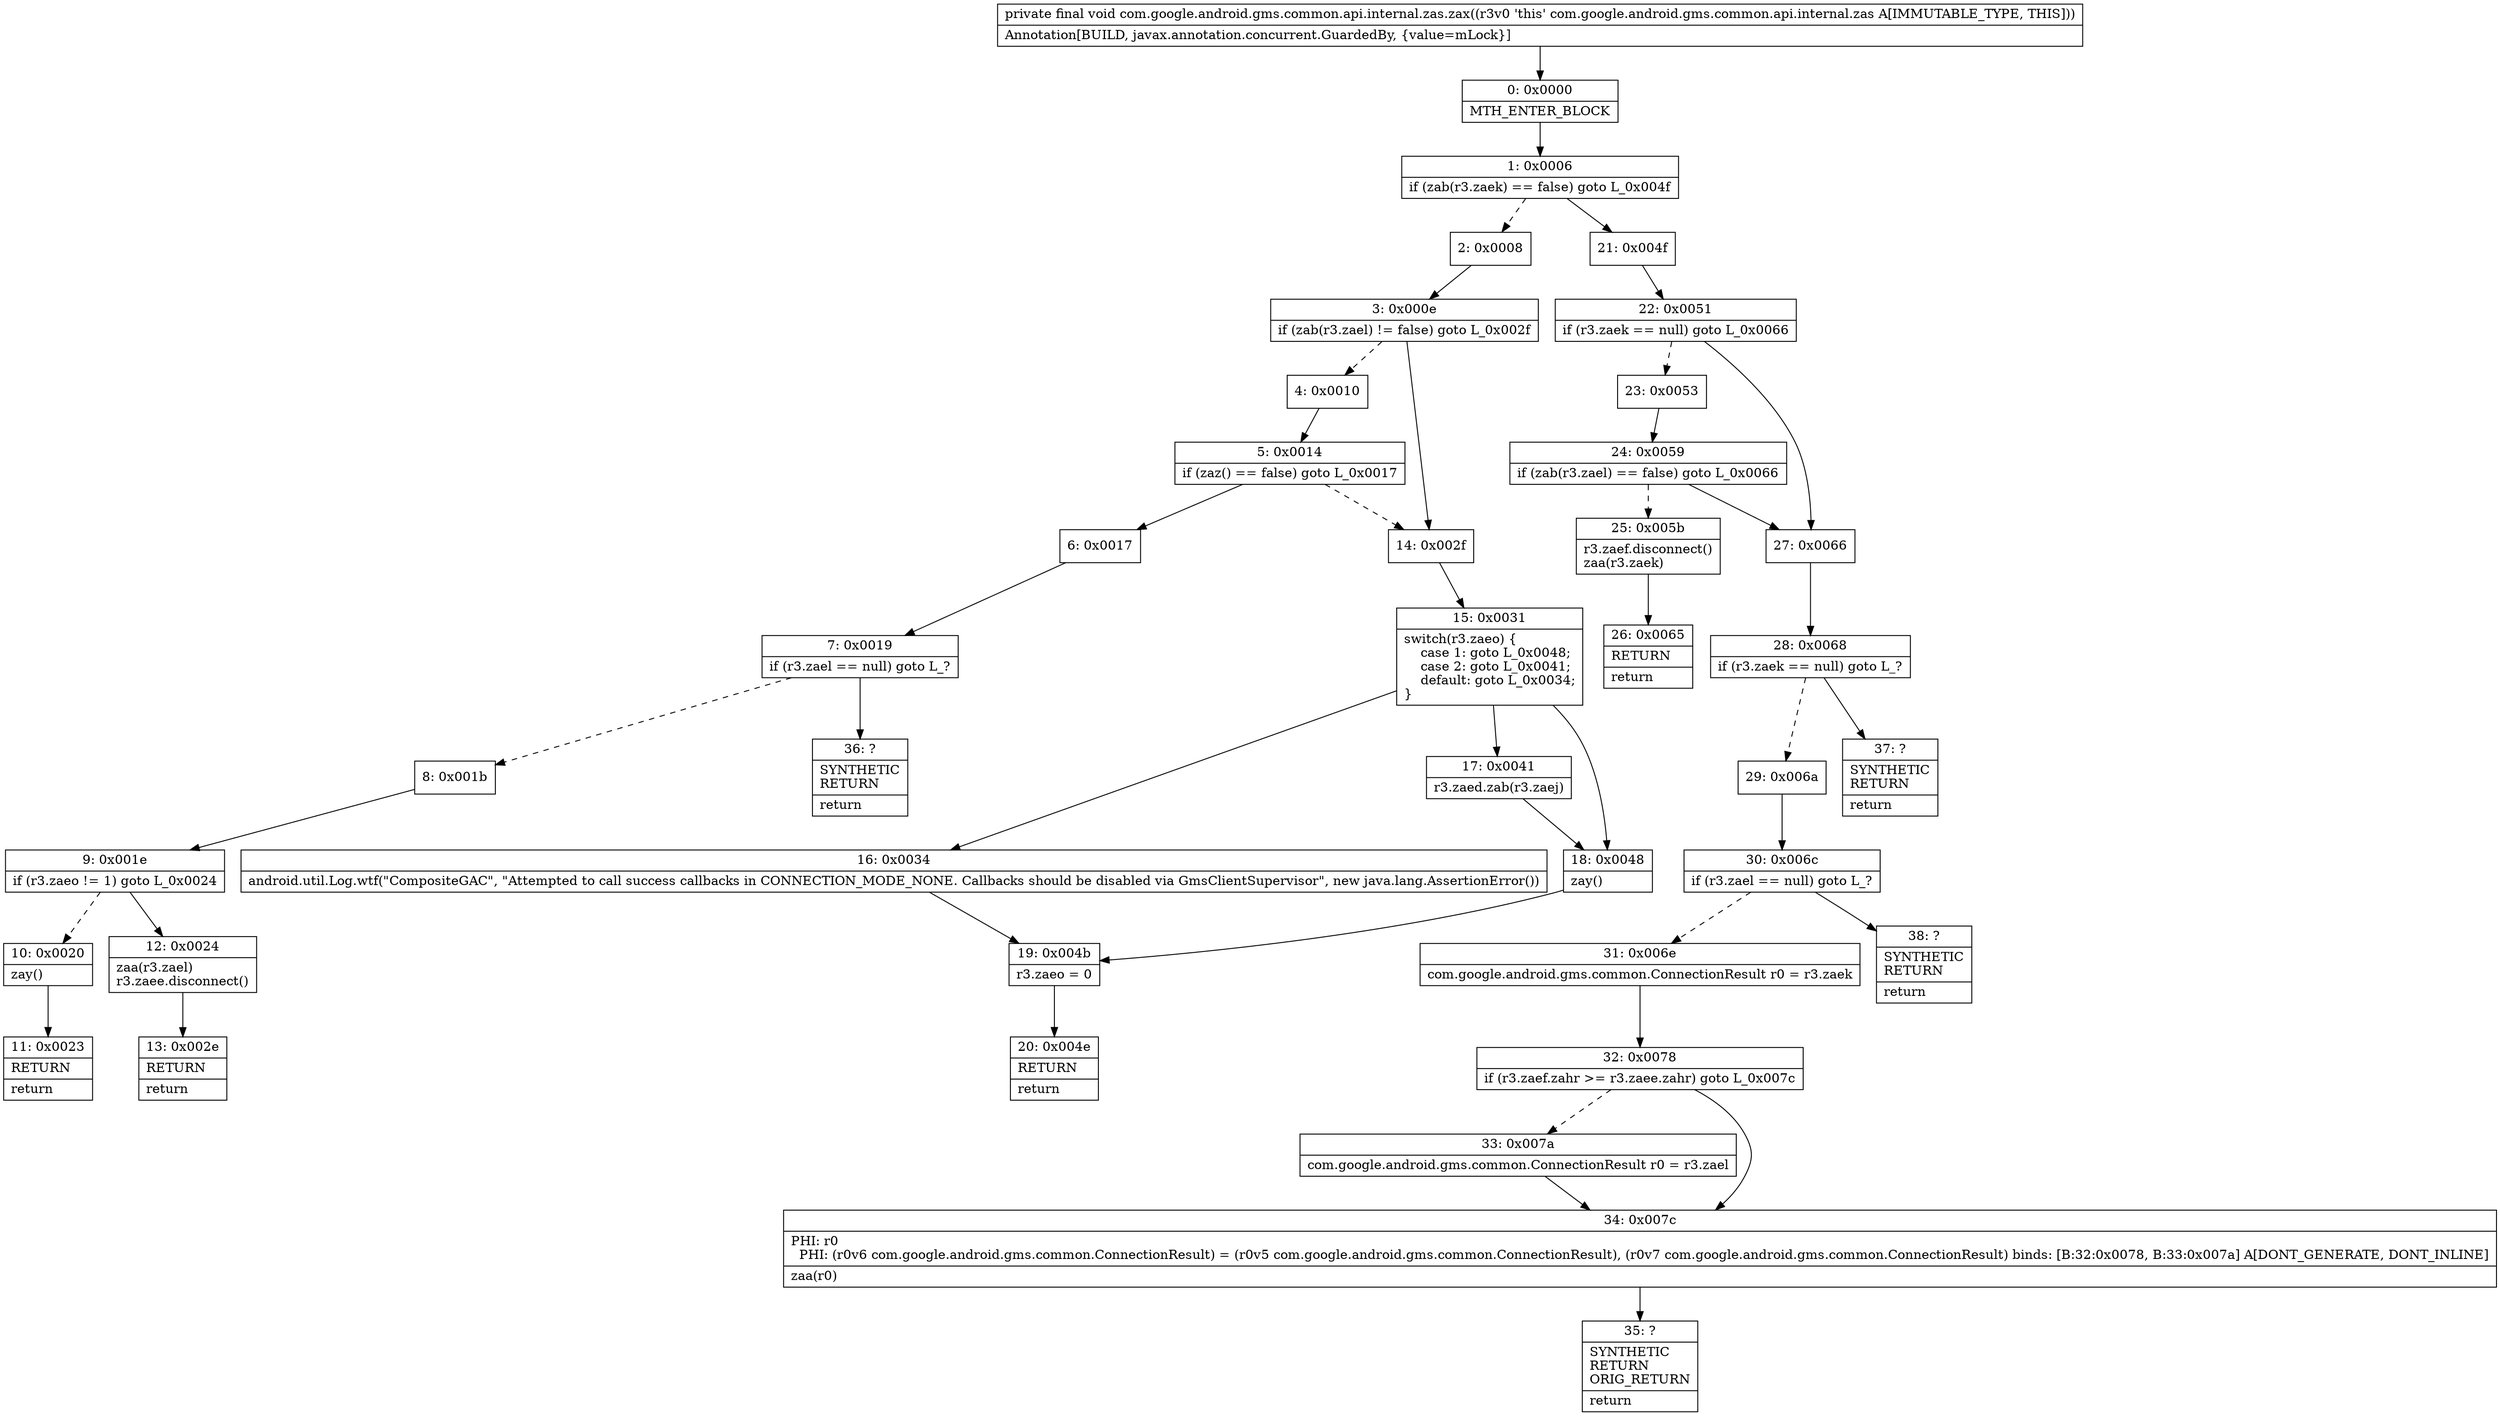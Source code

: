 digraph "CFG forcom.google.android.gms.common.api.internal.zas.zax()V" {
Node_0 [shape=record,label="{0\:\ 0x0000|MTH_ENTER_BLOCK\l}"];
Node_1 [shape=record,label="{1\:\ 0x0006|if (zab(r3.zaek) == false) goto L_0x004f\l}"];
Node_2 [shape=record,label="{2\:\ 0x0008}"];
Node_3 [shape=record,label="{3\:\ 0x000e|if (zab(r3.zael) != false) goto L_0x002f\l}"];
Node_4 [shape=record,label="{4\:\ 0x0010}"];
Node_5 [shape=record,label="{5\:\ 0x0014|if (zaz() == false) goto L_0x0017\l}"];
Node_6 [shape=record,label="{6\:\ 0x0017}"];
Node_7 [shape=record,label="{7\:\ 0x0019|if (r3.zael == null) goto L_?\l}"];
Node_8 [shape=record,label="{8\:\ 0x001b}"];
Node_9 [shape=record,label="{9\:\ 0x001e|if (r3.zaeo != 1) goto L_0x0024\l}"];
Node_10 [shape=record,label="{10\:\ 0x0020|zay()\l}"];
Node_11 [shape=record,label="{11\:\ 0x0023|RETURN\l|return\l}"];
Node_12 [shape=record,label="{12\:\ 0x0024|zaa(r3.zael)\lr3.zaee.disconnect()\l}"];
Node_13 [shape=record,label="{13\:\ 0x002e|RETURN\l|return\l}"];
Node_14 [shape=record,label="{14\:\ 0x002f}"];
Node_15 [shape=record,label="{15\:\ 0x0031|switch(r3.zaeo) \{\l    case 1: goto L_0x0048;\l    case 2: goto L_0x0041;\l    default: goto L_0x0034;\l\}\l}"];
Node_16 [shape=record,label="{16\:\ 0x0034|android.util.Log.wtf(\"CompositeGAC\", \"Attempted to call success callbacks in CONNECTION_MODE_NONE. Callbacks should be disabled via GmsClientSupervisor\", new java.lang.AssertionError())\l}"];
Node_17 [shape=record,label="{17\:\ 0x0041|r3.zaed.zab(r3.zaej)\l}"];
Node_18 [shape=record,label="{18\:\ 0x0048|zay()\l}"];
Node_19 [shape=record,label="{19\:\ 0x004b|r3.zaeo = 0\l}"];
Node_20 [shape=record,label="{20\:\ 0x004e|RETURN\l|return\l}"];
Node_21 [shape=record,label="{21\:\ 0x004f}"];
Node_22 [shape=record,label="{22\:\ 0x0051|if (r3.zaek == null) goto L_0x0066\l}"];
Node_23 [shape=record,label="{23\:\ 0x0053}"];
Node_24 [shape=record,label="{24\:\ 0x0059|if (zab(r3.zael) == false) goto L_0x0066\l}"];
Node_25 [shape=record,label="{25\:\ 0x005b|r3.zaef.disconnect()\lzaa(r3.zaek)\l}"];
Node_26 [shape=record,label="{26\:\ 0x0065|RETURN\l|return\l}"];
Node_27 [shape=record,label="{27\:\ 0x0066}"];
Node_28 [shape=record,label="{28\:\ 0x0068|if (r3.zaek == null) goto L_?\l}"];
Node_29 [shape=record,label="{29\:\ 0x006a}"];
Node_30 [shape=record,label="{30\:\ 0x006c|if (r3.zael == null) goto L_?\l}"];
Node_31 [shape=record,label="{31\:\ 0x006e|com.google.android.gms.common.ConnectionResult r0 = r3.zaek\l}"];
Node_32 [shape=record,label="{32\:\ 0x0078|if (r3.zaef.zahr \>= r3.zaee.zahr) goto L_0x007c\l}"];
Node_33 [shape=record,label="{33\:\ 0x007a|com.google.android.gms.common.ConnectionResult r0 = r3.zael\l}"];
Node_34 [shape=record,label="{34\:\ 0x007c|PHI: r0 \l  PHI: (r0v6 com.google.android.gms.common.ConnectionResult) = (r0v5 com.google.android.gms.common.ConnectionResult), (r0v7 com.google.android.gms.common.ConnectionResult) binds: [B:32:0x0078, B:33:0x007a] A[DONT_GENERATE, DONT_INLINE]\l|zaa(r0)\l}"];
Node_35 [shape=record,label="{35\:\ ?|SYNTHETIC\lRETURN\lORIG_RETURN\l|return\l}"];
Node_36 [shape=record,label="{36\:\ ?|SYNTHETIC\lRETURN\l|return\l}"];
Node_37 [shape=record,label="{37\:\ ?|SYNTHETIC\lRETURN\l|return\l}"];
Node_38 [shape=record,label="{38\:\ ?|SYNTHETIC\lRETURN\l|return\l}"];
MethodNode[shape=record,label="{private final void com.google.android.gms.common.api.internal.zas.zax((r3v0 'this' com.google.android.gms.common.api.internal.zas A[IMMUTABLE_TYPE, THIS]))  | Annotation[BUILD, javax.annotation.concurrent.GuardedBy, \{value=mLock\}]\l}"];
MethodNode -> Node_0;
Node_0 -> Node_1;
Node_1 -> Node_2[style=dashed];
Node_1 -> Node_21;
Node_2 -> Node_3;
Node_3 -> Node_4[style=dashed];
Node_3 -> Node_14;
Node_4 -> Node_5;
Node_5 -> Node_6;
Node_5 -> Node_14[style=dashed];
Node_6 -> Node_7;
Node_7 -> Node_8[style=dashed];
Node_7 -> Node_36;
Node_8 -> Node_9;
Node_9 -> Node_10[style=dashed];
Node_9 -> Node_12;
Node_10 -> Node_11;
Node_12 -> Node_13;
Node_14 -> Node_15;
Node_15 -> Node_16;
Node_15 -> Node_17;
Node_15 -> Node_18;
Node_16 -> Node_19;
Node_17 -> Node_18;
Node_18 -> Node_19;
Node_19 -> Node_20;
Node_21 -> Node_22;
Node_22 -> Node_23[style=dashed];
Node_22 -> Node_27;
Node_23 -> Node_24;
Node_24 -> Node_25[style=dashed];
Node_24 -> Node_27;
Node_25 -> Node_26;
Node_27 -> Node_28;
Node_28 -> Node_29[style=dashed];
Node_28 -> Node_37;
Node_29 -> Node_30;
Node_30 -> Node_31[style=dashed];
Node_30 -> Node_38;
Node_31 -> Node_32;
Node_32 -> Node_33[style=dashed];
Node_32 -> Node_34;
Node_33 -> Node_34;
Node_34 -> Node_35;
}

